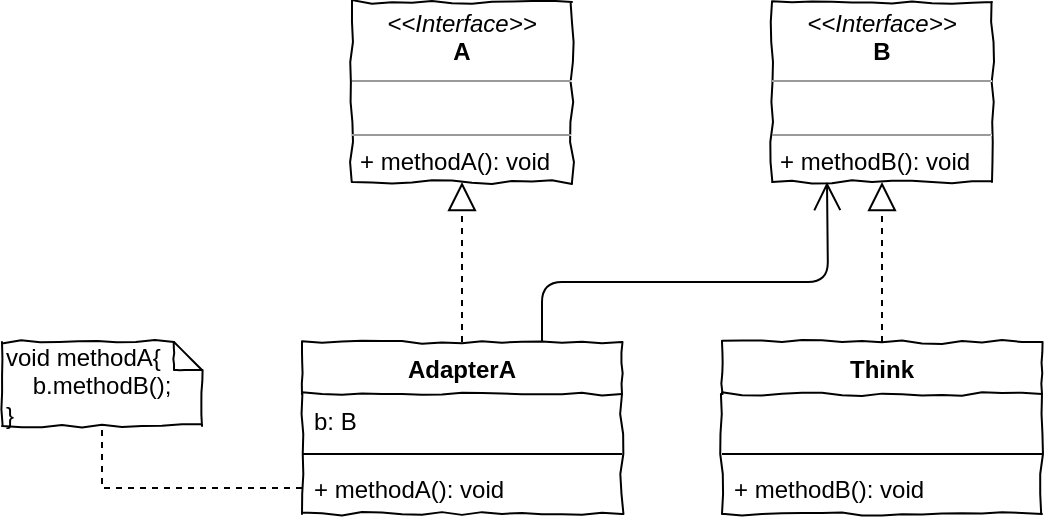 <mxfile version="12.9.7" type="github">
  <diagram id="A31cZxy-Y_UmEJIQYcu8" name="Page-1">
    <mxGraphModel dx="1061" dy="724" grid="1" gridSize="10" guides="1" tooltips="1" connect="1" arrows="1" fold="1" page="1" pageScale="1" pageWidth="1920" pageHeight="1200" math="0" shadow="0">
      <root>
        <mxCell id="0" />
        <mxCell id="1" parent="0" />
        <mxCell id="SuRkb7Io-Rj8UrUsdFib-1" value="&lt;p style=&quot;margin: 0px ; margin-top: 4px ; text-align: center&quot;&gt;&lt;i&gt;&amp;lt;&amp;lt;Interface&amp;gt;&amp;gt;&lt;/i&gt;&lt;br&gt;&lt;b&gt;A&lt;/b&gt;&lt;/p&gt;&lt;hr size=&quot;1&quot;&gt;&lt;p style=&quot;margin: 0px ; margin-left: 4px&quot;&gt;&lt;br&gt;&lt;/p&gt;&lt;hr size=&quot;1&quot;&gt;&lt;p style=&quot;margin: 0px ; margin-left: 4px&quot;&gt;+ methodA(): void&lt;br&gt;&lt;/p&gt;" style="verticalAlign=top;align=left;overflow=fill;fontSize=12;fontFamily=Helvetica;html=1;comic=1;" vertex="1" parent="1">
          <mxGeometry x="315" y="150" width="110" height="90" as="geometry" />
        </mxCell>
        <mxCell id="SuRkb7Io-Rj8UrUsdFib-11" value="&lt;p style=&quot;margin: 0px ; margin-top: 4px ; text-align: center&quot;&gt;&lt;i&gt;&amp;lt;&amp;lt;Interface&amp;gt;&amp;gt;&lt;/i&gt;&lt;br&gt;&lt;b&gt;B&lt;/b&gt;&lt;/p&gt;&lt;hr size=&quot;1&quot;&gt;&lt;p style=&quot;margin: 0px ; margin-left: 4px&quot;&gt;&lt;br&gt;&lt;/p&gt;&lt;hr size=&quot;1&quot;&gt;&lt;p style=&quot;margin: 0px ; margin-left: 4px&quot;&gt;+ methodB(): void&lt;br&gt;&lt;/p&gt;" style="verticalAlign=top;align=left;overflow=fill;fontSize=12;fontFamily=Helvetica;html=1;comic=1;" vertex="1" parent="1">
          <mxGeometry x="525" y="150" width="110" height="90" as="geometry" />
        </mxCell>
        <mxCell id="SuRkb7Io-Rj8UrUsdFib-12" value="" style="endArrow=block;dashed=1;endFill=0;endSize=12;html=1;entryX=0.5;entryY=1;entryDx=0;entryDy=0;exitX=0.5;exitY=0;exitDx=0;exitDy=0;" edge="1" parent="1" source="SuRkb7Io-Rj8UrUsdFib-3" target="SuRkb7Io-Rj8UrUsdFib-1">
          <mxGeometry width="160" relative="1" as="geometry">
            <mxPoint x="370" y="320" as="sourcePoint" />
            <mxPoint x="530" y="320" as="targetPoint" />
          </mxGeometry>
        </mxCell>
        <mxCell id="SuRkb7Io-Rj8UrUsdFib-14" value="" style="edgeStyle=orthogonalEdgeStyle;rounded=0;orthogonalLoop=1;jettySize=auto;html=1;endArrow=block;endFill=0;dashed=1;endSize=12;" edge="1" parent="1" source="SuRkb7Io-Rj8UrUsdFib-7" target="SuRkb7Io-Rj8UrUsdFib-11">
          <mxGeometry relative="1" as="geometry" />
        </mxCell>
        <mxCell id="SuRkb7Io-Rj8UrUsdFib-13" value="" style="endArrow=open;endFill=1;endSize=12;html=1;entryX=0.25;entryY=1;entryDx=0;entryDy=0;exitX=0.75;exitY=0;exitDx=0;exitDy=0;" edge="1" parent="1" source="SuRkb7Io-Rj8UrUsdFib-3" target="SuRkb7Io-Rj8UrUsdFib-11">
          <mxGeometry width="160" relative="1" as="geometry">
            <mxPoint x="425" y="320" as="sourcePoint" />
            <mxPoint x="585" y="320" as="targetPoint" />
            <Array as="points">
              <mxPoint x="410" y="290" />
              <mxPoint x="553" y="290" />
            </Array>
          </mxGeometry>
        </mxCell>
        <mxCell id="SuRkb7Io-Rj8UrUsdFib-3" value="AdapterA" style="swimlane;fontStyle=1;align=center;verticalAlign=top;childLayout=stackLayout;horizontal=1;startSize=26;horizontalStack=0;resizeParent=1;resizeParentMax=0;resizeLast=0;collapsible=1;marginBottom=0;comic=1;" vertex="1" parent="1">
          <mxGeometry x="290" y="320" width="160" height="86" as="geometry" />
        </mxCell>
        <mxCell id="SuRkb7Io-Rj8UrUsdFib-4" value="b: B" style="text;strokeColor=none;fillColor=none;align=left;verticalAlign=top;spacingLeft=4;spacingRight=4;overflow=hidden;rotatable=0;points=[[0,0.5],[1,0.5]];portConstraint=eastwest;" vertex="1" parent="SuRkb7Io-Rj8UrUsdFib-3">
          <mxGeometry y="26" width="160" height="26" as="geometry" />
        </mxCell>
        <mxCell id="SuRkb7Io-Rj8UrUsdFib-5" value="" style="line;strokeWidth=1;fillColor=none;align=left;verticalAlign=middle;spacingTop=-1;spacingLeft=3;spacingRight=3;rotatable=0;labelPosition=right;points=[];portConstraint=eastwest;" vertex="1" parent="SuRkb7Io-Rj8UrUsdFib-3">
          <mxGeometry y="52" width="160" height="8" as="geometry" />
        </mxCell>
        <mxCell id="SuRkb7Io-Rj8UrUsdFib-6" value="+ methodA(): void" style="text;strokeColor=none;fillColor=none;align=left;verticalAlign=top;spacingLeft=4;spacingRight=4;overflow=hidden;rotatable=0;points=[[0,0.5],[1,0.5]];portConstraint=eastwest;" vertex="1" parent="SuRkb7Io-Rj8UrUsdFib-3">
          <mxGeometry y="60" width="160" height="26" as="geometry" />
        </mxCell>
        <mxCell id="SuRkb7Io-Rj8UrUsdFib-7" value="Think" style="swimlane;fontStyle=1;align=center;verticalAlign=top;childLayout=stackLayout;horizontal=1;startSize=26;horizontalStack=0;resizeParent=1;resizeParentMax=0;resizeLast=0;collapsible=1;marginBottom=0;comic=1;" vertex="1" parent="1">
          <mxGeometry x="500" y="320" width="160" height="86" as="geometry" />
        </mxCell>
        <mxCell id="SuRkb7Io-Rj8UrUsdFib-8" value=" " style="text;strokeColor=none;fillColor=none;align=left;verticalAlign=top;spacingLeft=4;spacingRight=4;overflow=hidden;rotatable=0;points=[[0,0.5],[1,0.5]];portConstraint=eastwest;" vertex="1" parent="SuRkb7Io-Rj8UrUsdFib-7">
          <mxGeometry y="26" width="160" height="26" as="geometry" />
        </mxCell>
        <mxCell id="SuRkb7Io-Rj8UrUsdFib-9" value="" style="line;strokeWidth=1;fillColor=none;align=left;verticalAlign=middle;spacingTop=-1;spacingLeft=3;spacingRight=3;rotatable=0;labelPosition=right;points=[];portConstraint=eastwest;" vertex="1" parent="SuRkb7Io-Rj8UrUsdFib-7">
          <mxGeometry y="52" width="160" height="8" as="geometry" />
        </mxCell>
        <mxCell id="SuRkb7Io-Rj8UrUsdFib-10" value="+ methodB(): void" style="text;strokeColor=none;fillColor=none;align=left;verticalAlign=top;spacingLeft=4;spacingRight=4;overflow=hidden;rotatable=0;points=[[0,0.5],[1,0.5]];portConstraint=eastwest;" vertex="1" parent="SuRkb7Io-Rj8UrUsdFib-7">
          <mxGeometry y="60" width="160" height="26" as="geometry" />
        </mxCell>
        <mxCell id="SuRkb7Io-Rj8UrUsdFib-15" value="void methodA{&lt;br&gt;&amp;nbsp; &amp;nbsp; b.methodB();&lt;br&gt;}" style="shape=note;whiteSpace=wrap;html=1;size=14;verticalAlign=top;align=left;spacingTop=-6;comic=1;" vertex="1" parent="1">
          <mxGeometry x="140" y="320" width="100" height="42" as="geometry" />
        </mxCell>
        <mxCell id="SuRkb7Io-Rj8UrUsdFib-16" style="edgeStyle=orthogonalEdgeStyle;rounded=0;orthogonalLoop=1;jettySize=auto;html=1;entryX=0.5;entryY=1;entryDx=0;entryDy=0;entryPerimeter=0;dashed=1;endArrow=none;endFill=0;endSize=12;" edge="1" parent="1" source="SuRkb7Io-Rj8UrUsdFib-6" target="SuRkb7Io-Rj8UrUsdFib-15">
          <mxGeometry relative="1" as="geometry">
            <Array as="points">
              <mxPoint x="190" y="393" />
            </Array>
          </mxGeometry>
        </mxCell>
      </root>
    </mxGraphModel>
  </diagram>
</mxfile>
